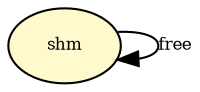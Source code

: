 digraph RGL__DirectedAdjacencyGraph {shm[fontsize = 8,label = "shm",shape = ellipse, fillcolor="#fffacd", style = filled]

shm -> shm[fontsize = 8,label = "free"]

}